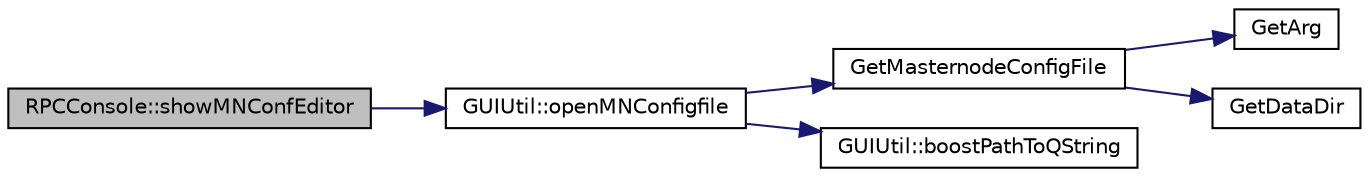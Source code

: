 digraph "RPCConsole::showMNConfEditor"
{
  edge [fontname="Helvetica",fontsize="10",labelfontname="Helvetica",labelfontsize="10"];
  node [fontname="Helvetica",fontsize="10",shape=record];
  rankdir="LR";
  Node265 [label="RPCConsole::showMNConfEditor",height=0.2,width=0.4,color="black", fillcolor="grey75", style="filled", fontcolor="black"];
  Node265 -> Node266 [color="midnightblue",fontsize="10",style="solid",fontname="Helvetica"];
  Node266 [label="GUIUtil::openMNConfigfile",height=0.2,width=0.4,color="black", fillcolor="white", style="filled",URL="$namespace_g_u_i_util.html#a17cced42f0ebd5fb923eba61015308a8"];
  Node266 -> Node267 [color="midnightblue",fontsize="10",style="solid",fontname="Helvetica"];
  Node267 [label="GetMasternodeConfigFile",height=0.2,width=0.4,color="black", fillcolor="white", style="filled",URL="$util_8cpp.html#ae5f844c4e12d08214929430505218e74"];
  Node267 -> Node268 [color="midnightblue",fontsize="10",style="solid",fontname="Helvetica"];
  Node268 [label="GetArg",height=0.2,width=0.4,color="black", fillcolor="white", style="filled",URL="$util_8cpp.html#a24f685720bf40370e5bd2a192ad50cd8",tooltip="Return string argument or default value. "];
  Node267 -> Node269 [color="midnightblue",fontsize="10",style="solid",fontname="Helvetica"];
  Node269 [label="GetDataDir",height=0.2,width=0.4,color="black", fillcolor="white", style="filled",URL="$util_8cpp.html#ab83866a054745d4b30a3948a1b44beba"];
  Node266 -> Node270 [color="midnightblue",fontsize="10",style="solid",fontname="Helvetica"];
  Node270 [label="GUIUtil::boostPathToQString",height=0.2,width=0.4,color="black", fillcolor="white", style="filled",URL="$namespace_g_u_i_util.html#a8bbd2bea6cbc55658e8496603d1fd564"];
}

